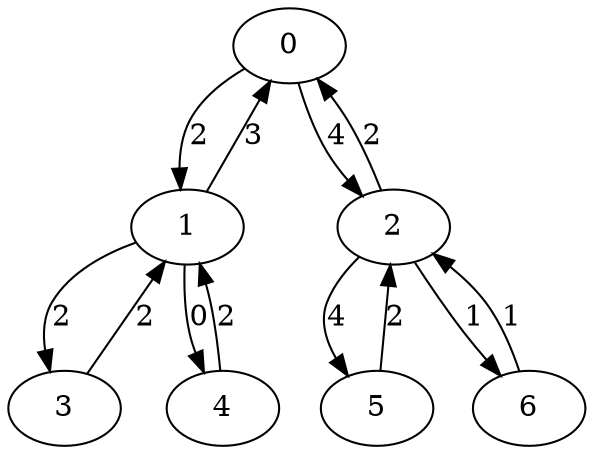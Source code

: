 strict digraph "" {
	0 -> 1	[label=2];
	0 -> 2	[label=4];
	1 -> 0	[label=3];
	1 -> 3	[label=2];
	1 -> 4	[label=0];
	2 -> 0	[label=2];
	2 -> 5	[label=4];
	2 -> 6	[label=1];
	3 -> 1	[label=2];
	4 -> 1	[label=2];
	5 -> 2	[label=2];
	6 -> 2	[label=1];
}
